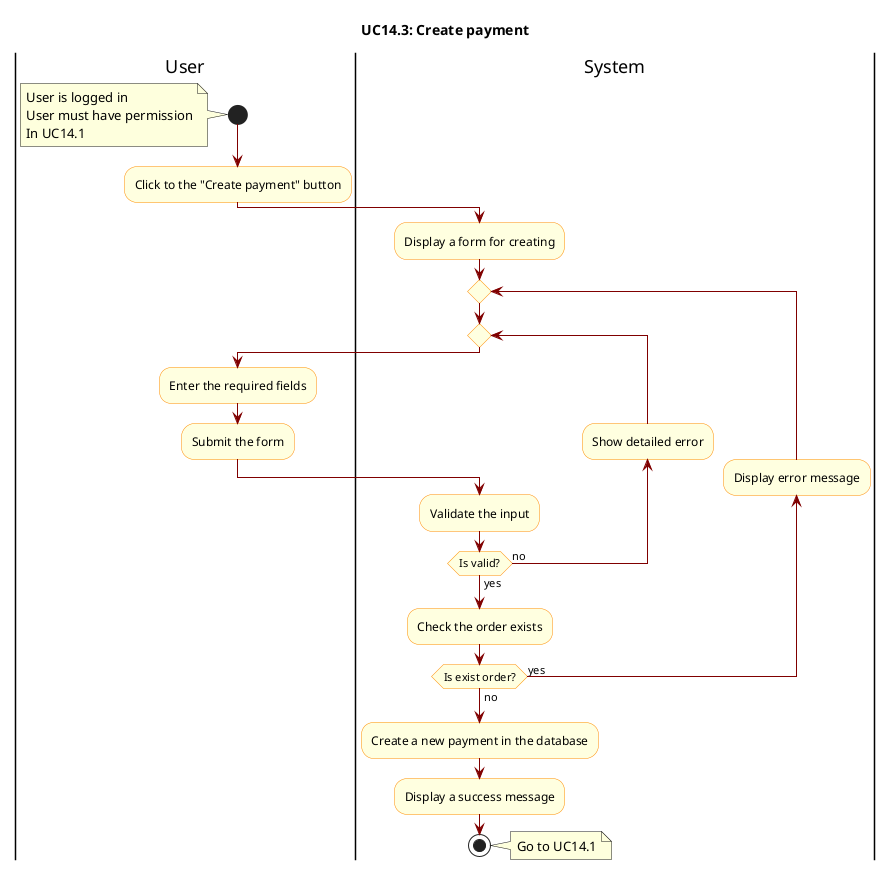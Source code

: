 @startuml

skinparam ActivityBackgroundColor LightYellow
skinparam ActivityBorderColor DarkOrange
skinparam ArrowColor Maroon

title UC14.3: Create payment

|User|
start
note left
    User is logged in  
    User must have permission
    In UC14.1
end note

|User|
:Click to the "Create payment" button;

|System|
:Display a form for creating;

repeat 
    repeat
        |User|
        :Enter the required fields;
        :Submit the form;

        |System|
        :Validate the input;

        backward :Show detailed error;
    repeat while(Is valid?) is(no) not(yes)

    |System|
    :Check the order exists;

    backward :Display error message;
repeat while(Is exist order?) is(yes) not(no)

:Create a new payment in the database;
:Display a success message;

stop
note right
    Go to UC14.1
end note

@enduml
